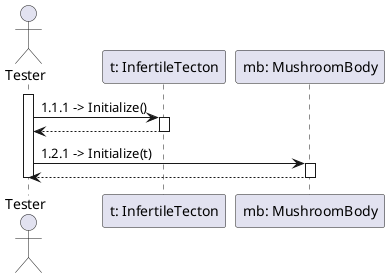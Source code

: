 ' Test-casek:
' - InfertileTecton Grow Body Fail

@startuml communicationTecton5

actor "Tester" as ts
participant "t: InfertileTecton" as t
participant "mb: MushroomBody" as mb

activate ts

' inicializálás
ts -> t: 1.1.1 -> Initialize()
activate t
ts <-- t
deactivate t

ts -> mb: 1.2.1 -> Initialize(t)
activate mb
ts <-- mb
deactivate mb

' tecton setup


deactivate ts

@enduml
